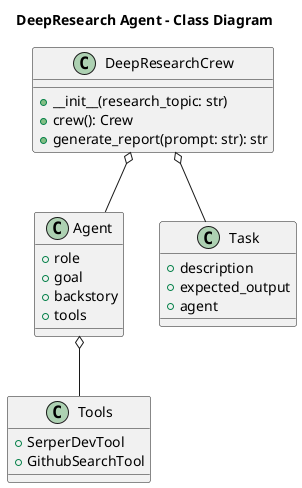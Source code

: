 @startuml
title DeepResearch Agent - Class Diagram

class DeepResearchCrew {
  + __init__(research_topic: str)
  + crew(): Crew
  + generate_report(prompt: str): str
}

class Agent {
  + role
  + goal
  + backstory
  + tools
}

class Task {
  + description
  + expected_output
  + agent
}

class Tools {
  + SerperDevTool
  + GithubSearchTool
}

DeepResearchCrew o-- Agent
DeepResearchCrew o-- Task
Agent o-- Tools

@enduml
